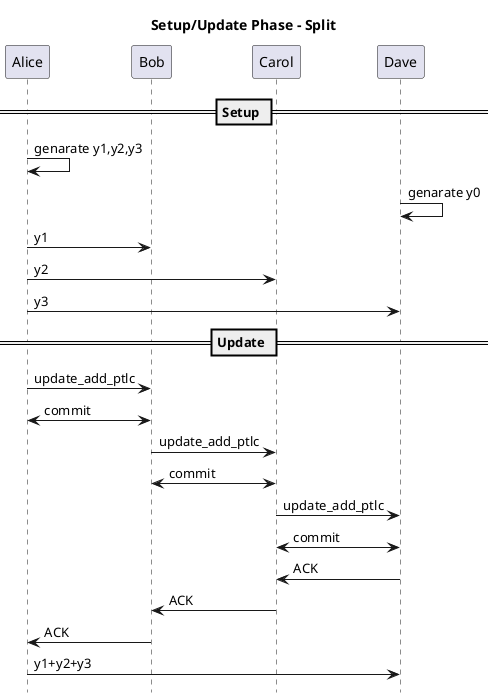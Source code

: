@startuml
title Setup/Update Phase - Split
hide footbox
participant Alice
participant Bob
participant Carol
participant Dave

== Setup ==

Alice -> Alice: genarate y1,y2,y3
Dave -> Dave: genarate y0
Alice -> Bob: y1
Alice -> Carol: y2
Alice -> Dave: y3

== Update ==

Alice -> Bob: update_add_ptlc
Alice <-> Bob: commit

Bob -> Carol: update_add_ptlc
Bob <-> Carol: commit

Carol -> Dave: update_add_ptlc
Carol <-> Dave: commit

Dave -> Carol: ACK
Carol -> Bob: ACK
Bob -> Alice: ACK

Alice -> Dave: y1+y2+y3

@enduml
